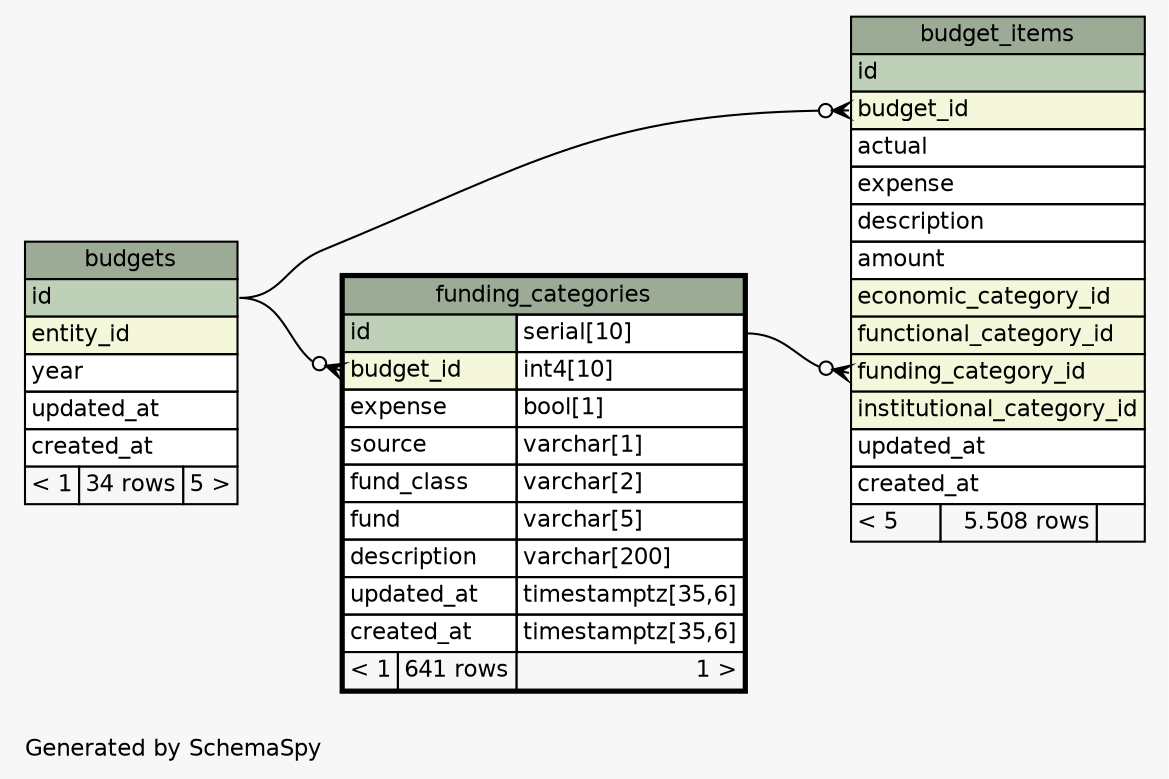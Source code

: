 // dot 2.36.0 on Linux 3.13.0-36-generic
// SchemaSpy rev 590
digraph "oneDegreeRelationshipsDiagram" {
  graph [
    rankdir="RL"
    bgcolor="#f7f7f7"
    label="\nGenerated by SchemaSpy"
    labeljust="l"
    nodesep="0.18"
    ranksep="0.46"
    fontname="Helvetica"
    fontsize="11"
  ];
  node [
    fontname="Helvetica"
    fontsize="11"
    shape="plaintext"
  ];
  edge [
    arrowsize="0.8"
  ];
  "budget_items":"budget_id":w -> "budgets":"id":e [arrowhead=none dir=back arrowtail=crowodot];
  "budget_items":"funding_category_id":w -> "funding_categories":"id.type":e [arrowhead=none dir=back arrowtail=crowodot];
  "funding_categories":"budget_id":w -> "budgets":"id":e [arrowhead=none dir=back arrowtail=crowodot];
  "budget_items" [
    label=<
    <TABLE BORDER="0" CELLBORDER="1" CELLSPACING="0" BGCOLOR="#ffffff">
      <TR><TD COLSPAN="3" BGCOLOR="#9bab96" ALIGN="CENTER">budget_items</TD></TR>
      <TR><TD PORT="id" COLSPAN="3" BGCOLOR="#bed1b8" ALIGN="LEFT">id</TD></TR>
      <TR><TD PORT="budget_id" COLSPAN="3" BGCOLOR="#f4f7da" ALIGN="LEFT">budget_id</TD></TR>
      <TR><TD PORT="actual" COLSPAN="3" ALIGN="LEFT">actual</TD></TR>
      <TR><TD PORT="expense" COLSPAN="3" ALIGN="LEFT">expense</TD></TR>
      <TR><TD PORT="description" COLSPAN="3" ALIGN="LEFT">description</TD></TR>
      <TR><TD PORT="amount" COLSPAN="3" ALIGN="LEFT">amount</TD></TR>
      <TR><TD PORT="economic_category_id" COLSPAN="3" BGCOLOR="#f4f7da" ALIGN="LEFT">economic_category_id</TD></TR>
      <TR><TD PORT="functional_category_id" COLSPAN="3" BGCOLOR="#f4f7da" ALIGN="LEFT">functional_category_id</TD></TR>
      <TR><TD PORT="funding_category_id" COLSPAN="3" BGCOLOR="#f4f7da" ALIGN="LEFT">funding_category_id</TD></TR>
      <TR><TD PORT="institutional_category_id" COLSPAN="3" BGCOLOR="#f4f7da" ALIGN="LEFT">institutional_category_id</TD></TR>
      <TR><TD PORT="updated_at" COLSPAN="3" ALIGN="LEFT">updated_at</TD></TR>
      <TR><TD PORT="created_at" COLSPAN="3" ALIGN="LEFT">created_at</TD></TR>
      <TR><TD ALIGN="LEFT" BGCOLOR="#f7f7f7">&lt; 5</TD><TD ALIGN="RIGHT" BGCOLOR="#f7f7f7">5.508 rows</TD><TD ALIGN="RIGHT" BGCOLOR="#f7f7f7">  </TD></TR>
    </TABLE>>
    URL="budget_items.html"
    tooltip="budget_items"
  ];
  "budgets" [
    label=<
    <TABLE BORDER="0" CELLBORDER="1" CELLSPACING="0" BGCOLOR="#ffffff">
      <TR><TD COLSPAN="3" BGCOLOR="#9bab96" ALIGN="CENTER">budgets</TD></TR>
      <TR><TD PORT="id" COLSPAN="3" BGCOLOR="#bed1b8" ALIGN="LEFT">id</TD></TR>
      <TR><TD PORT="entity_id" COLSPAN="3" BGCOLOR="#f4f7da" ALIGN="LEFT">entity_id</TD></TR>
      <TR><TD PORT="year" COLSPAN="3" ALIGN="LEFT">year</TD></TR>
      <TR><TD PORT="updated_at" COLSPAN="3" ALIGN="LEFT">updated_at</TD></TR>
      <TR><TD PORT="created_at" COLSPAN="3" ALIGN="LEFT">created_at</TD></TR>
      <TR><TD ALIGN="LEFT" BGCOLOR="#f7f7f7">&lt; 1</TD><TD ALIGN="RIGHT" BGCOLOR="#f7f7f7">34 rows</TD><TD ALIGN="RIGHT" BGCOLOR="#f7f7f7">5 &gt;</TD></TR>
    </TABLE>>
    URL="budgets.html"
    tooltip="budgets"
  ];
  "funding_categories" [
    label=<
    <TABLE BORDER="2" CELLBORDER="1" CELLSPACING="0" BGCOLOR="#ffffff">
      <TR><TD COLSPAN="3" BGCOLOR="#9bab96" ALIGN="CENTER">funding_categories</TD></TR>
      <TR><TD PORT="id" COLSPAN="2" BGCOLOR="#bed1b8" ALIGN="LEFT">id</TD><TD PORT="id.type" ALIGN="LEFT">serial[10]</TD></TR>
      <TR><TD PORT="budget_id" COLSPAN="2" BGCOLOR="#f4f7da" ALIGN="LEFT">budget_id</TD><TD PORT="budget_id.type" ALIGN="LEFT">int4[10]</TD></TR>
      <TR><TD PORT="expense" COLSPAN="2" ALIGN="LEFT">expense</TD><TD PORT="expense.type" ALIGN="LEFT">bool[1]</TD></TR>
      <TR><TD PORT="source" COLSPAN="2" ALIGN="LEFT">source</TD><TD PORT="source.type" ALIGN="LEFT">varchar[1]</TD></TR>
      <TR><TD PORT="fund_class" COLSPAN="2" ALIGN="LEFT">fund_class</TD><TD PORT="fund_class.type" ALIGN="LEFT">varchar[2]</TD></TR>
      <TR><TD PORT="fund" COLSPAN="2" ALIGN="LEFT">fund</TD><TD PORT="fund.type" ALIGN="LEFT">varchar[5]</TD></TR>
      <TR><TD PORT="description" COLSPAN="2" ALIGN="LEFT">description</TD><TD PORT="description.type" ALIGN="LEFT">varchar[200]</TD></TR>
      <TR><TD PORT="updated_at" COLSPAN="2" ALIGN="LEFT">updated_at</TD><TD PORT="updated_at.type" ALIGN="LEFT">timestamptz[35,6]</TD></TR>
      <TR><TD PORT="created_at" COLSPAN="2" ALIGN="LEFT">created_at</TD><TD PORT="created_at.type" ALIGN="LEFT">timestamptz[35,6]</TD></TR>
      <TR><TD ALIGN="LEFT" BGCOLOR="#f7f7f7">&lt; 1</TD><TD ALIGN="RIGHT" BGCOLOR="#f7f7f7">641 rows</TD><TD ALIGN="RIGHT" BGCOLOR="#f7f7f7">1 &gt;</TD></TR>
    </TABLE>>
    URL="funding_categories.html"
    tooltip="funding_categories"
  ];
}
